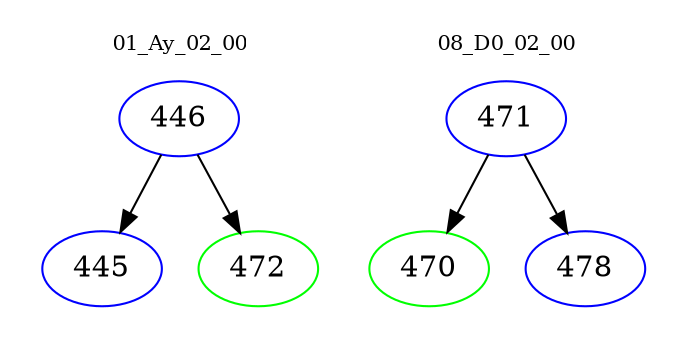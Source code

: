digraph{
subgraph cluster_0 {
color = white
label = "01_Ay_02_00";
fontsize=10;
T0_446 [label="446", color="blue"]
T0_446 -> T0_445 [color="black"]
T0_445 [label="445", color="blue"]
T0_446 -> T0_472 [color="black"]
T0_472 [label="472", color="green"]
}
subgraph cluster_1 {
color = white
label = "08_D0_02_00";
fontsize=10;
T1_471 [label="471", color="blue"]
T1_471 -> T1_470 [color="black"]
T1_470 [label="470", color="green"]
T1_471 -> T1_478 [color="black"]
T1_478 [label="478", color="blue"]
}
}
